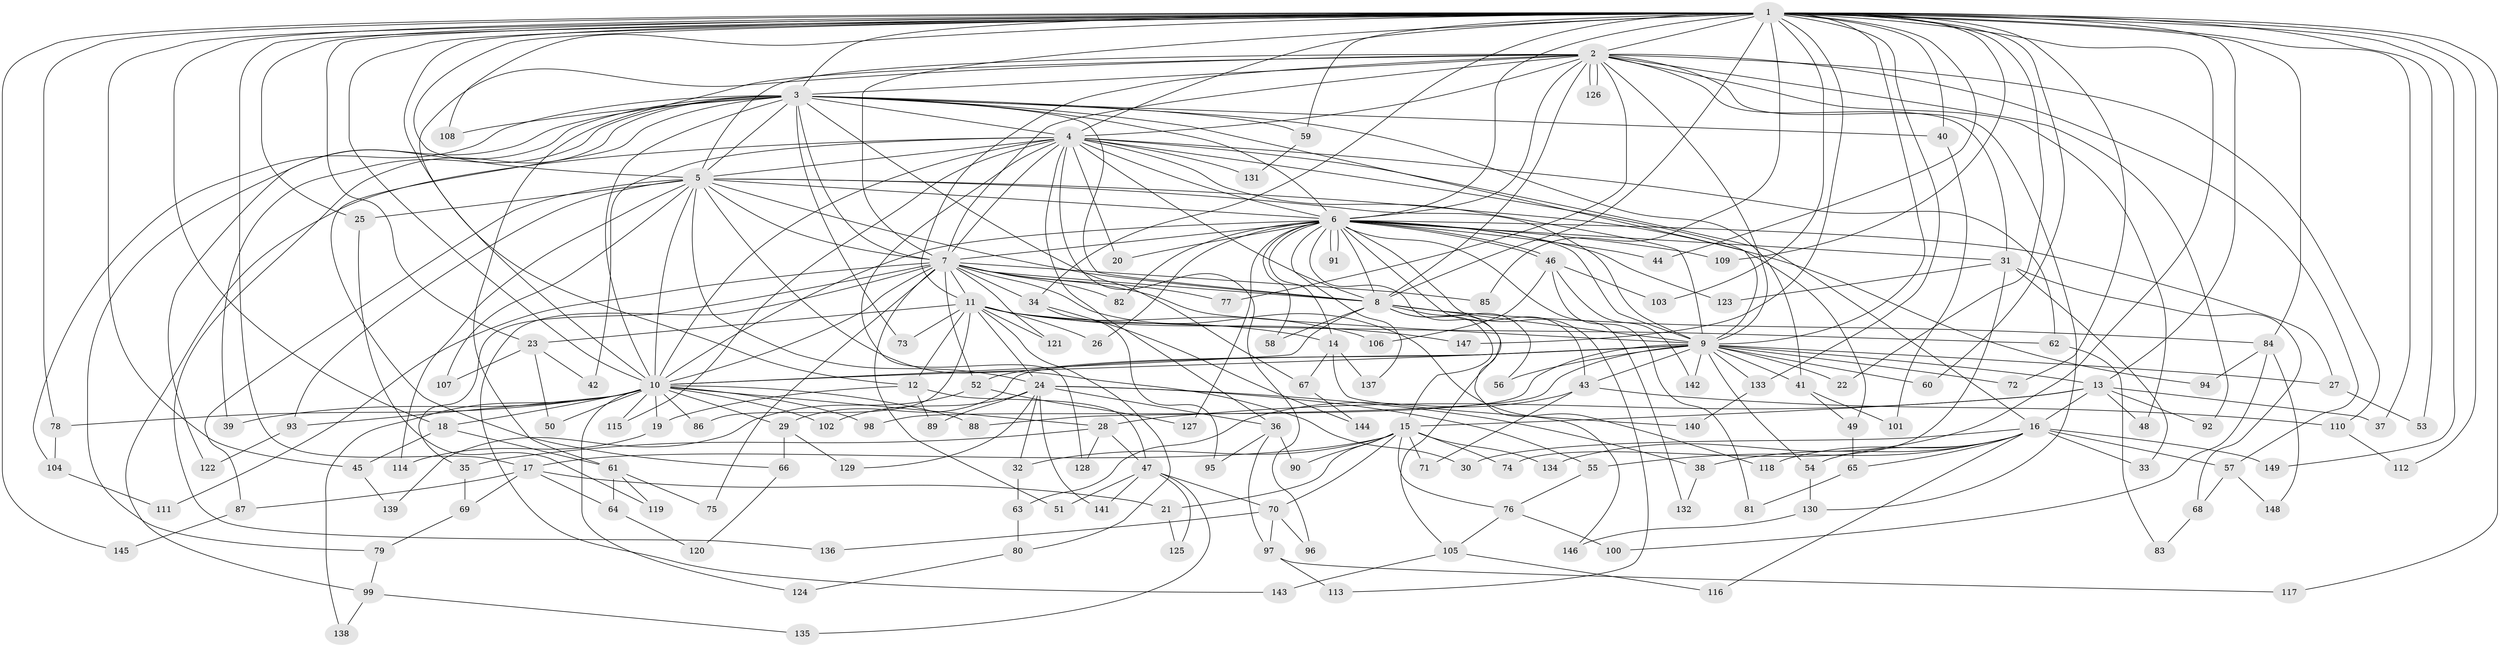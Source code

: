 // coarse degree distribution, {36: 0.009009009009009009, 23: 0.018018018018018018, 22: 0.009009009009009009, 19: 0.009009009009009009, 17: 0.009009009009009009, 30: 0.009009009009009009, 20: 0.009009009009009009, 13: 0.009009009009009009, 21: 0.009009009009009009, 14: 0.009009009009009009, 5: 0.06306306306306306, 8: 0.009009009009009009, 11: 0.009009009009009009, 12: 0.009009009009009009, 6: 0.018018018018018018, 4: 0.0990990990990991, 3: 0.2072072072072072, 2: 0.45045045045045046, 10: 0.009009009009009009, 7: 0.018018018018018018, 1: 0.009009009009009009}
// Generated by graph-tools (version 1.1) at 2025/23/03/03/25 07:23:43]
// undirected, 149 vertices, 323 edges
graph export_dot {
graph [start="1"]
  node [color=gray90,style=filled];
  1;
  2;
  3;
  4;
  5;
  6;
  7;
  8;
  9;
  10;
  11;
  12;
  13;
  14;
  15;
  16;
  17;
  18;
  19;
  20;
  21;
  22;
  23;
  24;
  25;
  26;
  27;
  28;
  29;
  30;
  31;
  32;
  33;
  34;
  35;
  36;
  37;
  38;
  39;
  40;
  41;
  42;
  43;
  44;
  45;
  46;
  47;
  48;
  49;
  50;
  51;
  52;
  53;
  54;
  55;
  56;
  57;
  58;
  59;
  60;
  61;
  62;
  63;
  64;
  65;
  66;
  67;
  68;
  69;
  70;
  71;
  72;
  73;
  74;
  75;
  76;
  77;
  78;
  79;
  80;
  81;
  82;
  83;
  84;
  85;
  86;
  87;
  88;
  89;
  90;
  91;
  92;
  93;
  94;
  95;
  96;
  97;
  98;
  99;
  100;
  101;
  102;
  103;
  104;
  105;
  106;
  107;
  108;
  109;
  110;
  111;
  112;
  113;
  114;
  115;
  116;
  117;
  118;
  119;
  120;
  121;
  122;
  123;
  124;
  125;
  126;
  127;
  128;
  129;
  130;
  131;
  132;
  133;
  134;
  135;
  136;
  137;
  138;
  139;
  140;
  141;
  142;
  143;
  144;
  145;
  146;
  147;
  148;
  149;
  1 -- 2;
  1 -- 3;
  1 -- 4;
  1 -- 5;
  1 -- 6;
  1 -- 7;
  1 -- 8;
  1 -- 9;
  1 -- 10;
  1 -- 12;
  1 -- 13;
  1 -- 17;
  1 -- 18;
  1 -- 22;
  1 -- 23;
  1 -- 25;
  1 -- 34;
  1 -- 37;
  1 -- 40;
  1 -- 44;
  1 -- 45;
  1 -- 53;
  1 -- 59;
  1 -- 60;
  1 -- 72;
  1 -- 78;
  1 -- 84;
  1 -- 85;
  1 -- 103;
  1 -- 108;
  1 -- 109;
  1 -- 112;
  1 -- 117;
  1 -- 133;
  1 -- 134;
  1 -- 145;
  1 -- 147;
  1 -- 149;
  2 -- 3;
  2 -- 4;
  2 -- 5;
  2 -- 6;
  2 -- 7;
  2 -- 8;
  2 -- 9;
  2 -- 10;
  2 -- 11;
  2 -- 31;
  2 -- 48;
  2 -- 57;
  2 -- 61;
  2 -- 77;
  2 -- 92;
  2 -- 110;
  2 -- 126;
  2 -- 126;
  2 -- 130;
  3 -- 4;
  3 -- 5;
  3 -- 6;
  3 -- 7;
  3 -- 8;
  3 -- 9;
  3 -- 10;
  3 -- 39;
  3 -- 40;
  3 -- 41;
  3 -- 59;
  3 -- 66;
  3 -- 67;
  3 -- 73;
  3 -- 79;
  3 -- 104;
  3 -- 108;
  3 -- 122;
  3 -- 136;
  4 -- 5;
  4 -- 6;
  4 -- 7;
  4 -- 8;
  4 -- 9;
  4 -- 10;
  4 -- 16;
  4 -- 20;
  4 -- 36;
  4 -- 42;
  4 -- 49;
  4 -- 62;
  4 -- 96;
  4 -- 99;
  4 -- 115;
  4 -- 128;
  4 -- 131;
  5 -- 6;
  5 -- 7;
  5 -- 8;
  5 -- 9;
  5 -- 10;
  5 -- 24;
  5 -- 25;
  5 -- 30;
  5 -- 87;
  5 -- 93;
  5 -- 94;
  5 -- 107;
  5 -- 114;
  6 -- 7;
  6 -- 8;
  6 -- 9;
  6 -- 10;
  6 -- 14;
  6 -- 20;
  6 -- 26;
  6 -- 27;
  6 -- 31;
  6 -- 43;
  6 -- 44;
  6 -- 46;
  6 -- 46;
  6 -- 58;
  6 -- 82;
  6 -- 91;
  6 -- 91;
  6 -- 105;
  6 -- 109;
  6 -- 113;
  6 -- 123;
  6 -- 127;
  6 -- 132;
  6 -- 137;
  7 -- 8;
  7 -- 9;
  7 -- 10;
  7 -- 11;
  7 -- 34;
  7 -- 35;
  7 -- 51;
  7 -- 52;
  7 -- 75;
  7 -- 77;
  7 -- 82;
  7 -- 85;
  7 -- 111;
  7 -- 121;
  7 -- 143;
  7 -- 146;
  8 -- 9;
  8 -- 10;
  8 -- 15;
  8 -- 56;
  8 -- 58;
  8 -- 84;
  8 -- 118;
  9 -- 10;
  9 -- 13;
  9 -- 22;
  9 -- 27;
  9 -- 29;
  9 -- 41;
  9 -- 43;
  9 -- 52;
  9 -- 54;
  9 -- 56;
  9 -- 60;
  9 -- 72;
  9 -- 88;
  9 -- 98;
  9 -- 133;
  9 -- 142;
  10 -- 18;
  10 -- 19;
  10 -- 28;
  10 -- 29;
  10 -- 39;
  10 -- 50;
  10 -- 78;
  10 -- 86;
  10 -- 88;
  10 -- 93;
  10 -- 98;
  10 -- 102;
  10 -- 115;
  10 -- 124;
  10 -- 138;
  11 -- 12;
  11 -- 14;
  11 -- 23;
  11 -- 24;
  11 -- 26;
  11 -- 62;
  11 -- 73;
  11 -- 80;
  11 -- 86;
  11 -- 106;
  11 -- 121;
  11 -- 147;
  12 -- 19;
  12 -- 47;
  12 -- 89;
  13 -- 15;
  13 -- 16;
  13 -- 28;
  13 -- 37;
  13 -- 48;
  13 -- 92;
  14 -- 67;
  14 -- 137;
  14 -- 140;
  15 -- 17;
  15 -- 21;
  15 -- 32;
  15 -- 70;
  15 -- 71;
  15 -- 74;
  15 -- 76;
  15 -- 90;
  15 -- 134;
  16 -- 30;
  16 -- 33;
  16 -- 38;
  16 -- 54;
  16 -- 55;
  16 -- 57;
  16 -- 65;
  16 -- 116;
  16 -- 118;
  16 -- 149;
  17 -- 21;
  17 -- 64;
  17 -- 69;
  17 -- 87;
  18 -- 45;
  18 -- 61;
  19 -- 114;
  21 -- 125;
  23 -- 42;
  23 -- 50;
  23 -- 107;
  24 -- 32;
  24 -- 36;
  24 -- 38;
  24 -- 55;
  24 -- 89;
  24 -- 102;
  24 -- 129;
  24 -- 141;
  25 -- 119;
  27 -- 53;
  28 -- 35;
  28 -- 47;
  28 -- 128;
  29 -- 66;
  29 -- 129;
  31 -- 33;
  31 -- 68;
  31 -- 74;
  31 -- 123;
  32 -- 63;
  34 -- 95;
  34 -- 144;
  35 -- 69;
  36 -- 90;
  36 -- 95;
  36 -- 97;
  38 -- 132;
  40 -- 101;
  41 -- 49;
  41 -- 101;
  43 -- 63;
  43 -- 71;
  43 -- 110;
  45 -- 139;
  46 -- 81;
  46 -- 103;
  46 -- 106;
  46 -- 142;
  47 -- 51;
  47 -- 70;
  47 -- 125;
  47 -- 135;
  47 -- 141;
  49 -- 65;
  52 -- 127;
  52 -- 139;
  54 -- 130;
  55 -- 76;
  57 -- 68;
  57 -- 148;
  59 -- 131;
  61 -- 64;
  61 -- 75;
  61 -- 119;
  62 -- 83;
  63 -- 80;
  64 -- 120;
  65 -- 81;
  66 -- 120;
  67 -- 144;
  68 -- 83;
  69 -- 79;
  70 -- 96;
  70 -- 97;
  70 -- 136;
  76 -- 100;
  76 -- 105;
  78 -- 104;
  79 -- 99;
  80 -- 124;
  84 -- 94;
  84 -- 100;
  84 -- 148;
  87 -- 145;
  93 -- 122;
  97 -- 113;
  97 -- 117;
  99 -- 135;
  99 -- 138;
  104 -- 111;
  105 -- 116;
  105 -- 143;
  110 -- 112;
  130 -- 146;
  133 -- 140;
}
